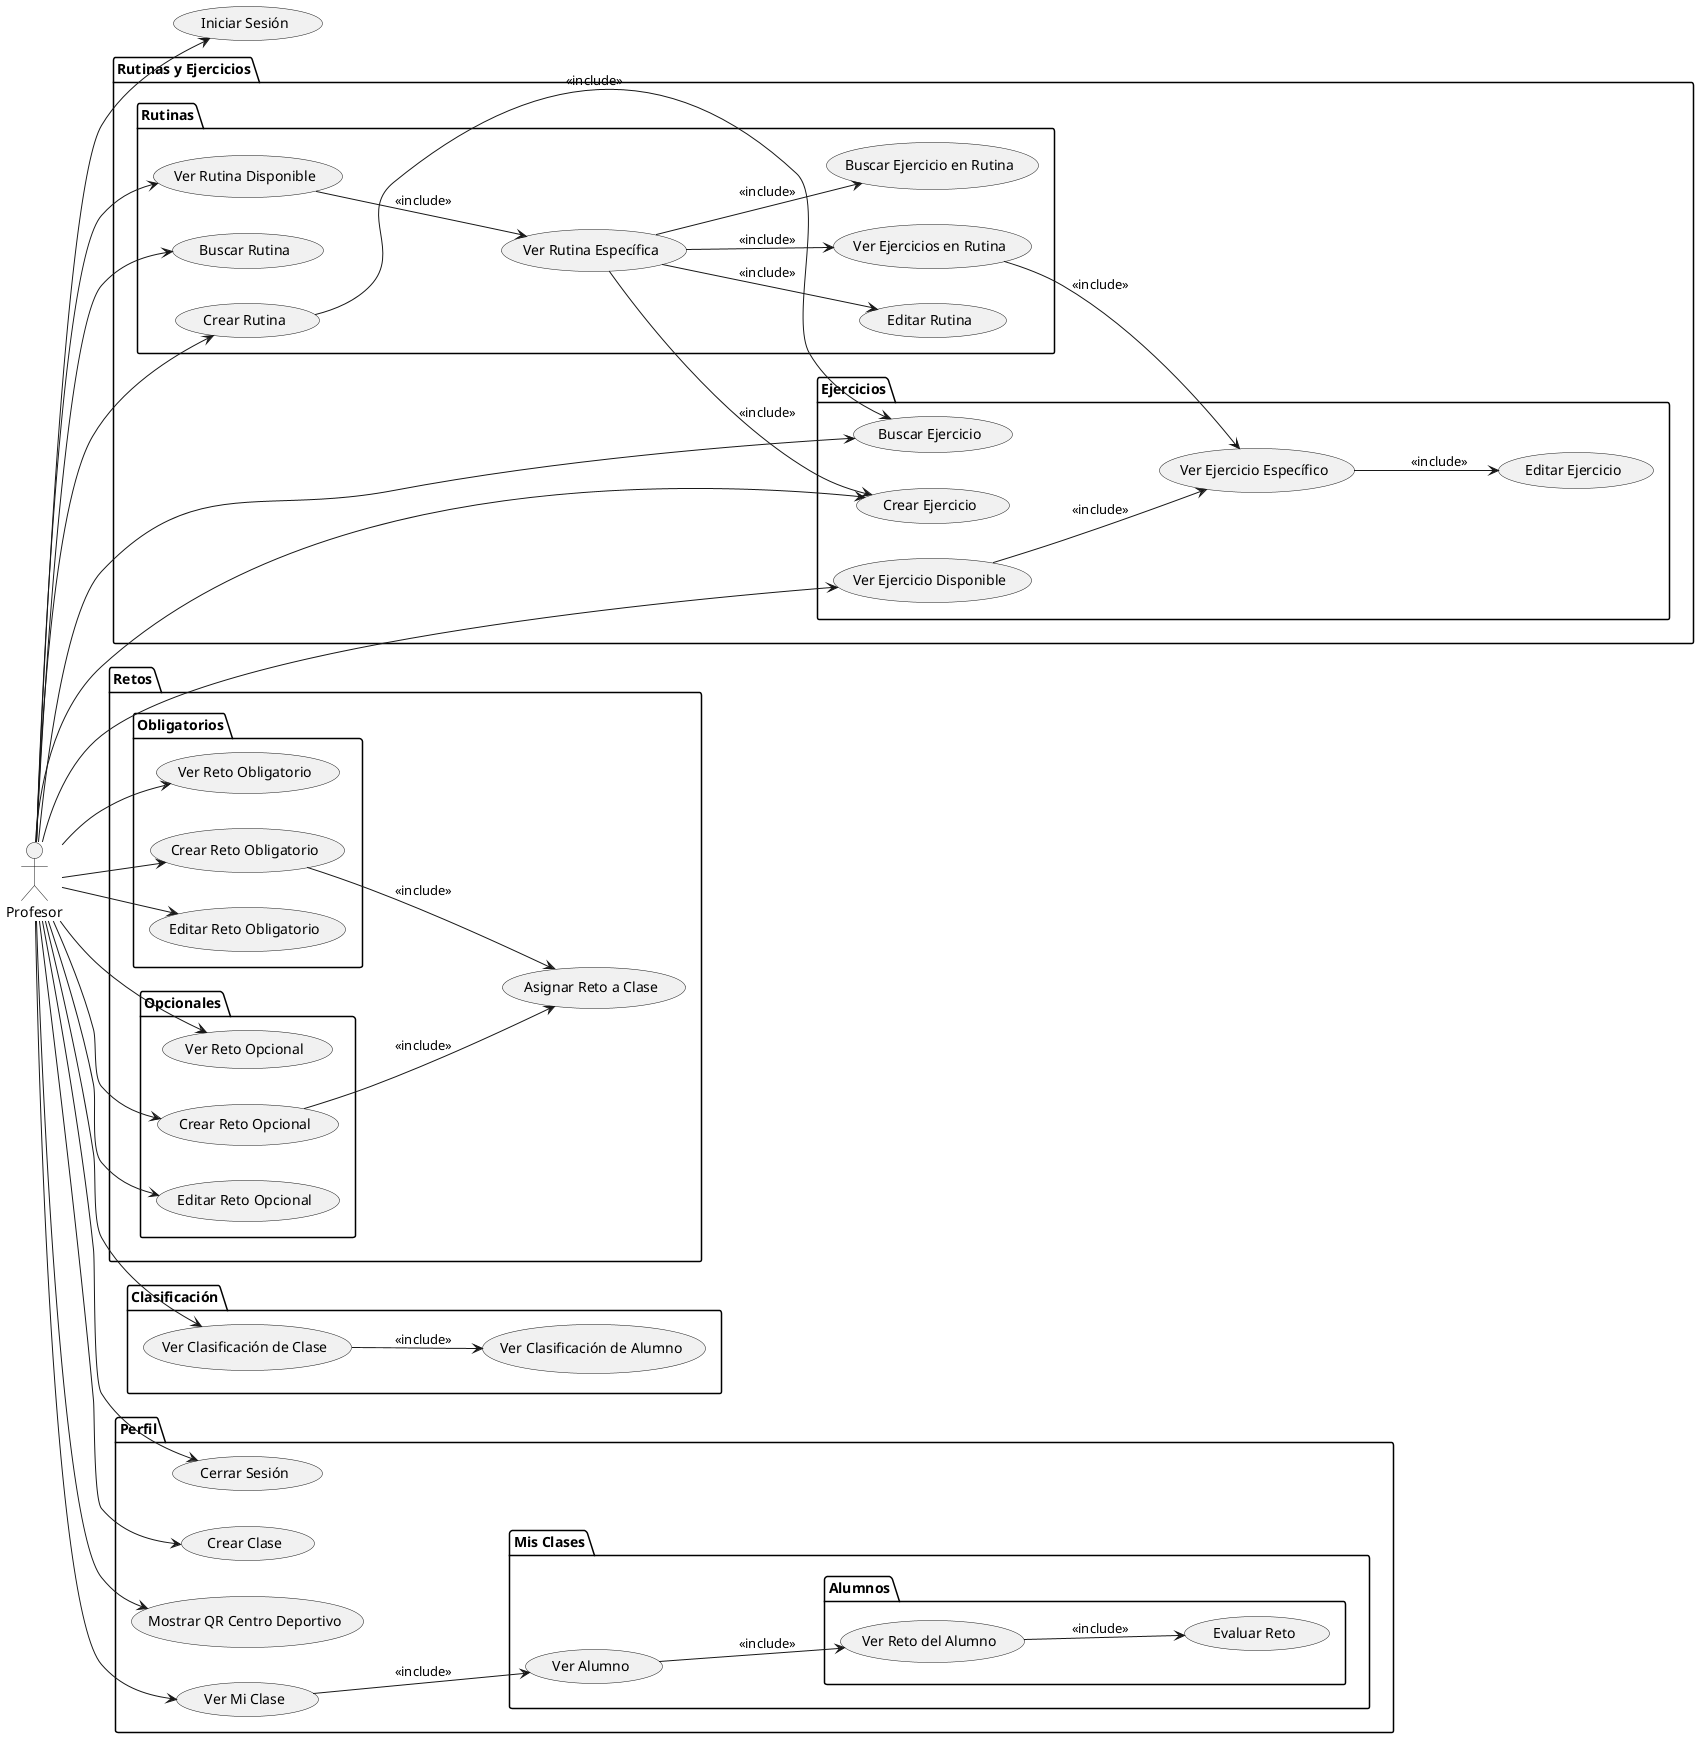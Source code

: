 @startuml
left to right direction
actor Profesor

package "Rutinas y Ejercicios" {

    package "Rutinas" {
        usecase "Ver Rutina Disponible" as VerRutinasDisponibles
        usecase "Buscar Rutina" as BuscarRutina
        usecase "Crear Rutina" as CrearRutina
        usecase "Ver Rutina Específica" as VerRutinaEspecifica

        usecase "Editar Rutina" as EditarRutina
        usecase "Ver Ejercicios en Rutina" as VerEjerciciosEnRutina
        usecase "Buscar Ejercicio en Rutina" as BuscarEjercicioEnRutina
        
    }

    package "Ejercicios" {
        usecase "Buscar Ejercicio" as BuscarEjercicio
        usecase "Ver Ejercicio Disponible" as VerEjerciciosDisponibles
        usecase "Crear Ejercicio" as CrearEjercicio

        usecase "Ver Ejercicio Específico" as VerEjercicioEspecifico
        usecase "Editar Ejercicio" as EditarEjercicio
    }
}

package "Retos" {
    package "Obligatorios" {
        usecase "Ver Reto Obligatorio" as VerRetosObligatorios
        usecase "Crear Reto Obligatorio" as CrearRetoObligatorio
        usecase "Editar Reto Obligatorio" as EditarRetoObligatorio
    }

    package "Opcionales" {
        usecase "Ver Reto Opcional" as VerRetosOpcionales
        usecase "Crear Reto Opcional" as CrearRetoOpcional
        usecase "Editar Reto Opcional" as EditarRetoOpcional
    }

    usecase "Asignar Reto a Clase" as AsignarRetoAClase
}

package "Clasificación" {
    usecase "Ver Clasificación de Clase" as VerClasificacionClases
    usecase "Ver Clasificación de Alumno" as VerClasificacionAlumnos
    VerClasificacionClases --> VerClasificacionAlumnos : <<include>>
}

package "Perfil" {
    usecase "Cerrar Sesión" as CerrarSesion
    usecase "Crear Clase" as CrearClase
    usecase "Mostrar QR Centro Deportivo" as MostrarQRCentros
    usecase "Ver Mi Clase" as VerMisClases

    package "Mis Clases" {
        usecase "Ver Alumno" as VerAlumnosEnClase

        package "Alumnos" {
            usecase "Ver Reto del Alumno" as VerRetosDelAlumno
            usecase "Evaluar Reto" as EvaluarReto
        }
    }
}

usecase "Iniciar Sesión" as IniciarSesion

Profesor --> IniciarSesion
Profesor --> VerRutinasDisponibles
Profesor --> BuscarRutina
Profesor --> CrearRutina
Profesor --> VerEjerciciosDisponibles
Profesor --> BuscarEjercicio
Profesor --> CrearEjercicio
Profesor --> VerRetosObligatorios
Profesor --> CrearRetoObligatorio
Profesor --> EditarRetoObligatorio
Profesor --> VerRetosOpcionales
Profesor --> CrearRetoOpcional
Profesor --> EditarRetoOpcional
Profesor --> VerClasificacionClases
Profesor --> CerrarSesion
Profesor --> CrearClase
Profesor --> MostrarQRCentros
Profesor --> VerMisClases

VerRutinasDisponibles --> VerRutinaEspecifica : <<include>>
VerRutinaEspecifica --> CrearEjercicio : <<include>>
VerRutinaEspecifica --> VerEjerciciosEnRutina : <<include>>
VerRutinaEspecifica --> EditarRutina : <<include>>
VerRutinaEspecifica --> BuscarEjercicioEnRutina : <<include>>


VerEjerciciosEnRutina --> VerEjercicioEspecifico : <<include>> 
VerEjercicioEspecifico --> EditarEjercicio : <<include>>       

CrearRutina --> BuscarEjercicio : <<include>>


VerEjerciciosDisponibles --> VerEjercicioEspecifico : <<include>>

CrearRetoObligatorio --> AsignarRetoAClase : <<include>>
CrearRetoOpcional --> AsignarRetoAClase : <<include>>

VerMisClases --> VerAlumnosEnClase : <<include>>
VerAlumnosEnClase --> VerRetosDelAlumno : <<include>>
VerRetosDelAlumno --> EvaluarReto : <<include>>

@enduml
